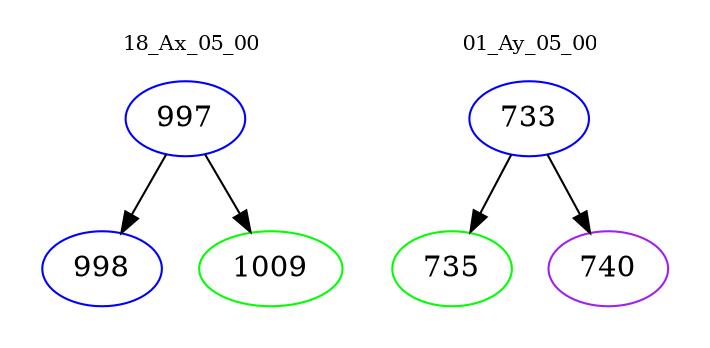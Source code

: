 digraph{
subgraph cluster_0 {
color = white
label = "18_Ax_05_00";
fontsize=10;
T0_997 [label="997", color="blue"]
T0_997 -> T0_998 [color="black"]
T0_998 [label="998", color="blue"]
T0_997 -> T0_1009 [color="black"]
T0_1009 [label="1009", color="green"]
}
subgraph cluster_1 {
color = white
label = "01_Ay_05_00";
fontsize=10;
T1_733 [label="733", color="blue"]
T1_733 -> T1_735 [color="black"]
T1_735 [label="735", color="green"]
T1_733 -> T1_740 [color="black"]
T1_740 [label="740", color="purple"]
}
}
